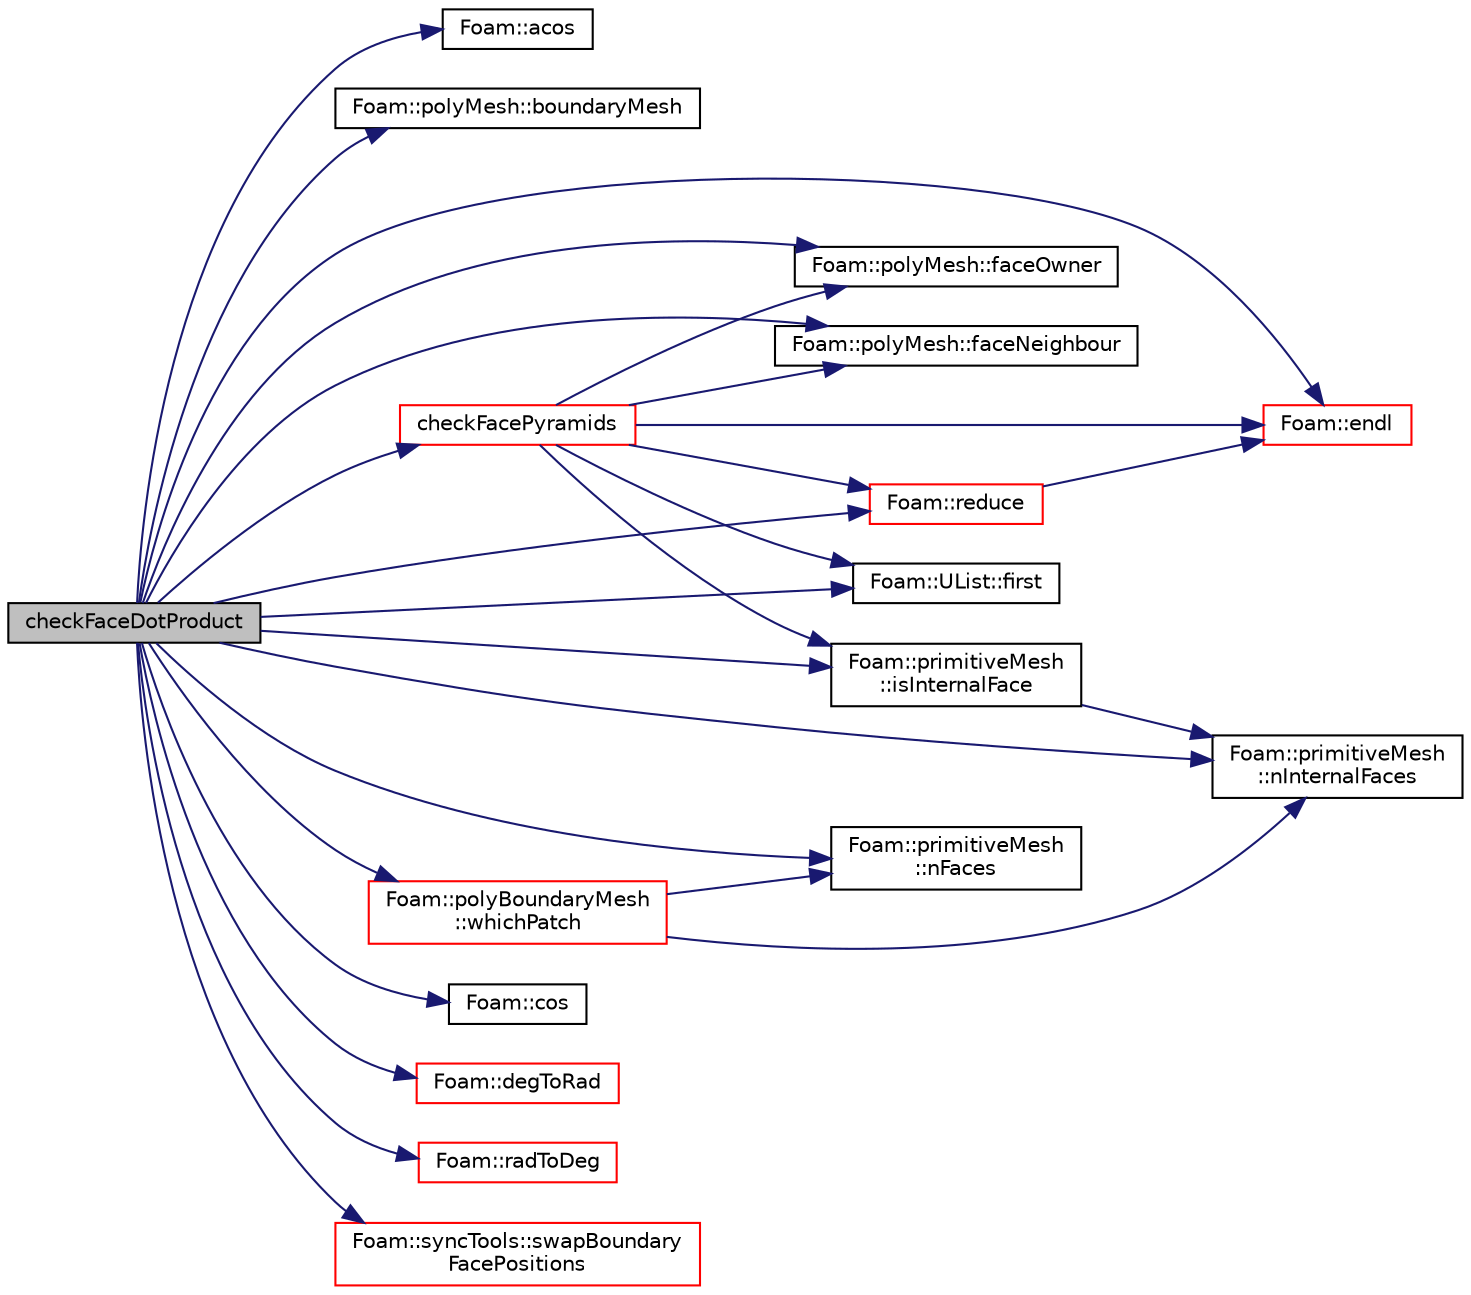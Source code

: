 digraph "checkFaceDotProduct"
{
  bgcolor="transparent";
  edge [fontname="Helvetica",fontsize="10",labelfontname="Helvetica",labelfontsize="10"];
  node [fontname="Helvetica",fontsize="10",shape=record];
  rankdir="LR";
  Node1136 [label="checkFaceDotProduct",height=0.2,width=0.4,color="black", fillcolor="grey75", style="filled", fontcolor="black"];
  Node1136 -> Node1137 [color="midnightblue",fontsize="10",style="solid",fontname="Helvetica"];
  Node1137 [label="Foam::acos",height=0.2,width=0.4,color="black",URL="$a21851.html#af1788b4e662ef398105742fd8bc861fc"];
  Node1136 -> Node1138 [color="midnightblue",fontsize="10",style="solid",fontname="Helvetica"];
  Node1138 [label="Foam::polyMesh::boundaryMesh",height=0.2,width=0.4,color="black",URL="$a28565.html#a9f2b68c134340291eda6197f47f25484",tooltip="Return boundary mesh. "];
  Node1136 -> Node1139 [color="midnightblue",fontsize="10",style="solid",fontname="Helvetica"];
  Node1139 [label="checkFacePyramids",height=0.2,width=0.4,color="red",URL="$a22309.html#a185c3013142ff3facc41b31d9beef53a",tooltip="See primitiveMesh. "];
  Node1139 -> Node1140 [color="midnightblue",fontsize="10",style="solid",fontname="Helvetica"];
  Node1140 [label="Foam::polyMesh::faceOwner",height=0.2,width=0.4,color="black",URL="$a28565.html#a57752b49bfee23ca1944c3fb0493974f",tooltip="Return face owner. "];
  Node1139 -> Node1141 [color="midnightblue",fontsize="10",style="solid",fontname="Helvetica"];
  Node1141 [label="Foam::polyMesh::faceNeighbour",height=0.2,width=0.4,color="black",URL="$a28565.html#a9fb57b52c700ed61f09ada65412d13e3",tooltip="Return face neighbour. "];
  Node1139 -> Node1150 [color="midnightblue",fontsize="10",style="solid",fontname="Helvetica"];
  Node1150 [label="Foam::endl",height=0.2,width=0.4,color="red",URL="$a21851.html#a2db8fe02a0d3909e9351bb4275b23ce4",tooltip="Add newline and flush stream. "];
  Node1139 -> Node1190 [color="midnightblue",fontsize="10",style="solid",fontname="Helvetica"];
  Node1190 [label="Foam::primitiveMesh\l::isInternalFace",height=0.2,width=0.4,color="black",URL="$a28685.html#ae3e48ad9ec4c5132ec7d3d702ad17c9e",tooltip="Return true if given face label is internal to the mesh. "];
  Node1190 -> Node1191 [color="midnightblue",fontsize="10",style="solid",fontname="Helvetica"];
  Node1191 [label="Foam::primitiveMesh\l::nInternalFaces",height=0.2,width=0.4,color="black",URL="$a28685.html#aa6c7965af1f30d16d9125deb981cbdb0"];
  Node1139 -> Node1192 [color="midnightblue",fontsize="10",style="solid",fontname="Helvetica"];
  Node1192 [label="Foam::UList::first",height=0.2,width=0.4,color="black",URL="$a26837.html#a1c9828bc3de9502754d944c95a2ce0d9",tooltip="Return the first element of the list. "];
  Node1139 -> Node1193 [color="midnightblue",fontsize="10",style="solid",fontname="Helvetica"];
  Node1193 [label="Foam::reduce",height=0.2,width=0.4,color="red",URL="$a21851.html#a7ffd6af4acc2eb9ba72ee296b5ecda23"];
  Node1193 -> Node1150 [color="midnightblue",fontsize="10",style="solid",fontname="Helvetica"];
  Node1136 -> Node1591 [color="midnightblue",fontsize="10",style="solid",fontname="Helvetica"];
  Node1591 [label="Foam::cos",height=0.2,width=0.4,color="black",URL="$a21851.html#aebb41a148f7cf44b63e12f69e487e49f"];
  Node1136 -> Node1583 [color="midnightblue",fontsize="10",style="solid",fontname="Helvetica"];
  Node1583 [label="Foam::degToRad",height=0.2,width=0.4,color="red",URL="$a21851.html#af706f965be4d1457b0f1e7fade1c0118",tooltip="Conversion from degrees to radians. "];
  Node1136 -> Node1150 [color="midnightblue",fontsize="10",style="solid",fontname="Helvetica"];
  Node1136 -> Node1141 [color="midnightblue",fontsize="10",style="solid",fontname="Helvetica"];
  Node1136 -> Node1140 [color="midnightblue",fontsize="10",style="solid",fontname="Helvetica"];
  Node1136 -> Node1192 [color="midnightblue",fontsize="10",style="solid",fontname="Helvetica"];
  Node1136 -> Node1190 [color="midnightblue",fontsize="10",style="solid",fontname="Helvetica"];
  Node1136 -> Node1204 [color="midnightblue",fontsize="10",style="solid",fontname="Helvetica"];
  Node1204 [label="Foam::primitiveMesh\l::nFaces",height=0.2,width=0.4,color="black",URL="$a28685.html#abe602c985a3c9ffa67176e969e77ca6f"];
  Node1136 -> Node1191 [color="midnightblue",fontsize="10",style="solid",fontname="Helvetica"];
  Node1136 -> Node1584 [color="midnightblue",fontsize="10",style="solid",fontname="Helvetica"];
  Node1584 [label="Foam::radToDeg",height=0.2,width=0.4,color="red",URL="$a21851.html#a43e249466ea923a1a1243c5f91fbd2d7",tooltip="Conversion from radians to degrees. "];
  Node1136 -> Node1193 [color="midnightblue",fontsize="10",style="solid",fontname="Helvetica"];
  Node1136 -> Node1205 [color="midnightblue",fontsize="10",style="solid",fontname="Helvetica"];
  Node1205 [label="Foam::syncTools::swapBoundary\lFacePositions",height=0.2,width=0.4,color="red",URL="$a28657.html#aeb004d7a883cc5739401dacfccfae7ec",tooltip="Swap coupled positions. "];
  Node1136 -> Node1525 [color="midnightblue",fontsize="10",style="solid",fontname="Helvetica"];
  Node1525 [label="Foam::polyBoundaryMesh\l::whichPatch",height=0.2,width=0.4,color="red",URL="$a28557.html#aa2ff13fd90903c4f4cdfe81b48b2bb92",tooltip="Return patch index for a given face label. "];
  Node1525 -> Node1204 [color="midnightblue",fontsize="10",style="solid",fontname="Helvetica"];
  Node1525 -> Node1191 [color="midnightblue",fontsize="10",style="solid",fontname="Helvetica"];
}
